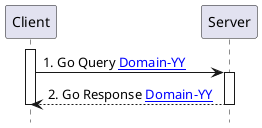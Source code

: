 @startuml
skinparam svgDimensionStyle false
hide footbox
participant "Client" as Client
participant "Server" as Server
activate "Client"
"Client" -> "Server" : 1. Go Query [[domain-YY.html Domain-YY]]
activate "Server"
"Server" --> "Client" : 2. Go Response [[domain-YY.html Domain-YY]]
deactivate "Client"
deactivate "Server"
@enduml
